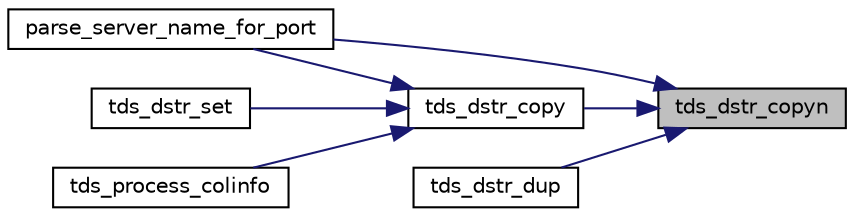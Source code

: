 digraph "tds_dstr_copyn"
{
 // LATEX_PDF_SIZE
  edge [fontname="Helvetica",fontsize="10",labelfontname="Helvetica",labelfontsize="10"];
  node [fontname="Helvetica",fontsize="10",shape=record];
  rankdir="RL";
  Node1 [label="tds_dstr_copyn",height=0.2,width=0.4,color="black", fillcolor="grey75", style="filled", fontcolor="black",tooltip="Set string to a given buffer of characters."];
  Node1 -> Node2 [dir="back",color="midnightblue",fontsize="10",style="solid",fontname="Helvetica"];
  Node2 [label="parse_server_name_for_port",height=0.2,width=0.4,color="black", fillcolor="white", style="filled",URL="$a00559.html#ga82ac44924fb1ae41042c233573a4ac8d",tooltip="Check the server name to find port info first Warning: connection-> & login-> are all modified when n..."];
  Node1 -> Node3 [dir="back",color="midnightblue",fontsize="10",style="solid",fontname="Helvetica"];
  Node3 [label="tds_dstr_copy",height=0.2,width=0.4,color="black", fillcolor="white", style="filled",URL="$a00566.html#gad96366d9fa93bfc283cef1299fbe97ab",tooltip="copy a string from another"];
  Node3 -> Node2 [dir="back",color="midnightblue",fontsize="10",style="solid",fontname="Helvetica"];
  Node3 -> Node4 [dir="back",color="midnightblue",fontsize="10",style="solid",fontname="Helvetica"];
  Node4 [label="tds_dstr_set",height=0.2,width=0.4,color="black", fillcolor="white", style="filled",URL="$a00566.html#gab78cc59b110df2817b00f9bed74c6ff1",tooltip="set a string from another buffer."];
  Node3 -> Node5 [dir="back",color="midnightblue",fontsize="10",style="solid",fontname="Helvetica"];
  Node5 [label="tds_process_colinfo",height=0.2,width=0.4,color="black", fillcolor="white", style="filled",URL="$a00565.html#ga22c7f413d43fc0d511e122a3de389166",tooltip="Reads column information."];
  Node1 -> Node6 [dir="back",color="midnightblue",fontsize="10",style="solid",fontname="Helvetica"];
  Node6 [label="tds_dstr_dup",height=0.2,width=0.4,color="black", fillcolor="white", style="filled",URL="$a00566.html#ga4e6d9fa6f9b9551a5a3390e10a5322e6",tooltip="Duplicate a string from another dynamic string."];
}
